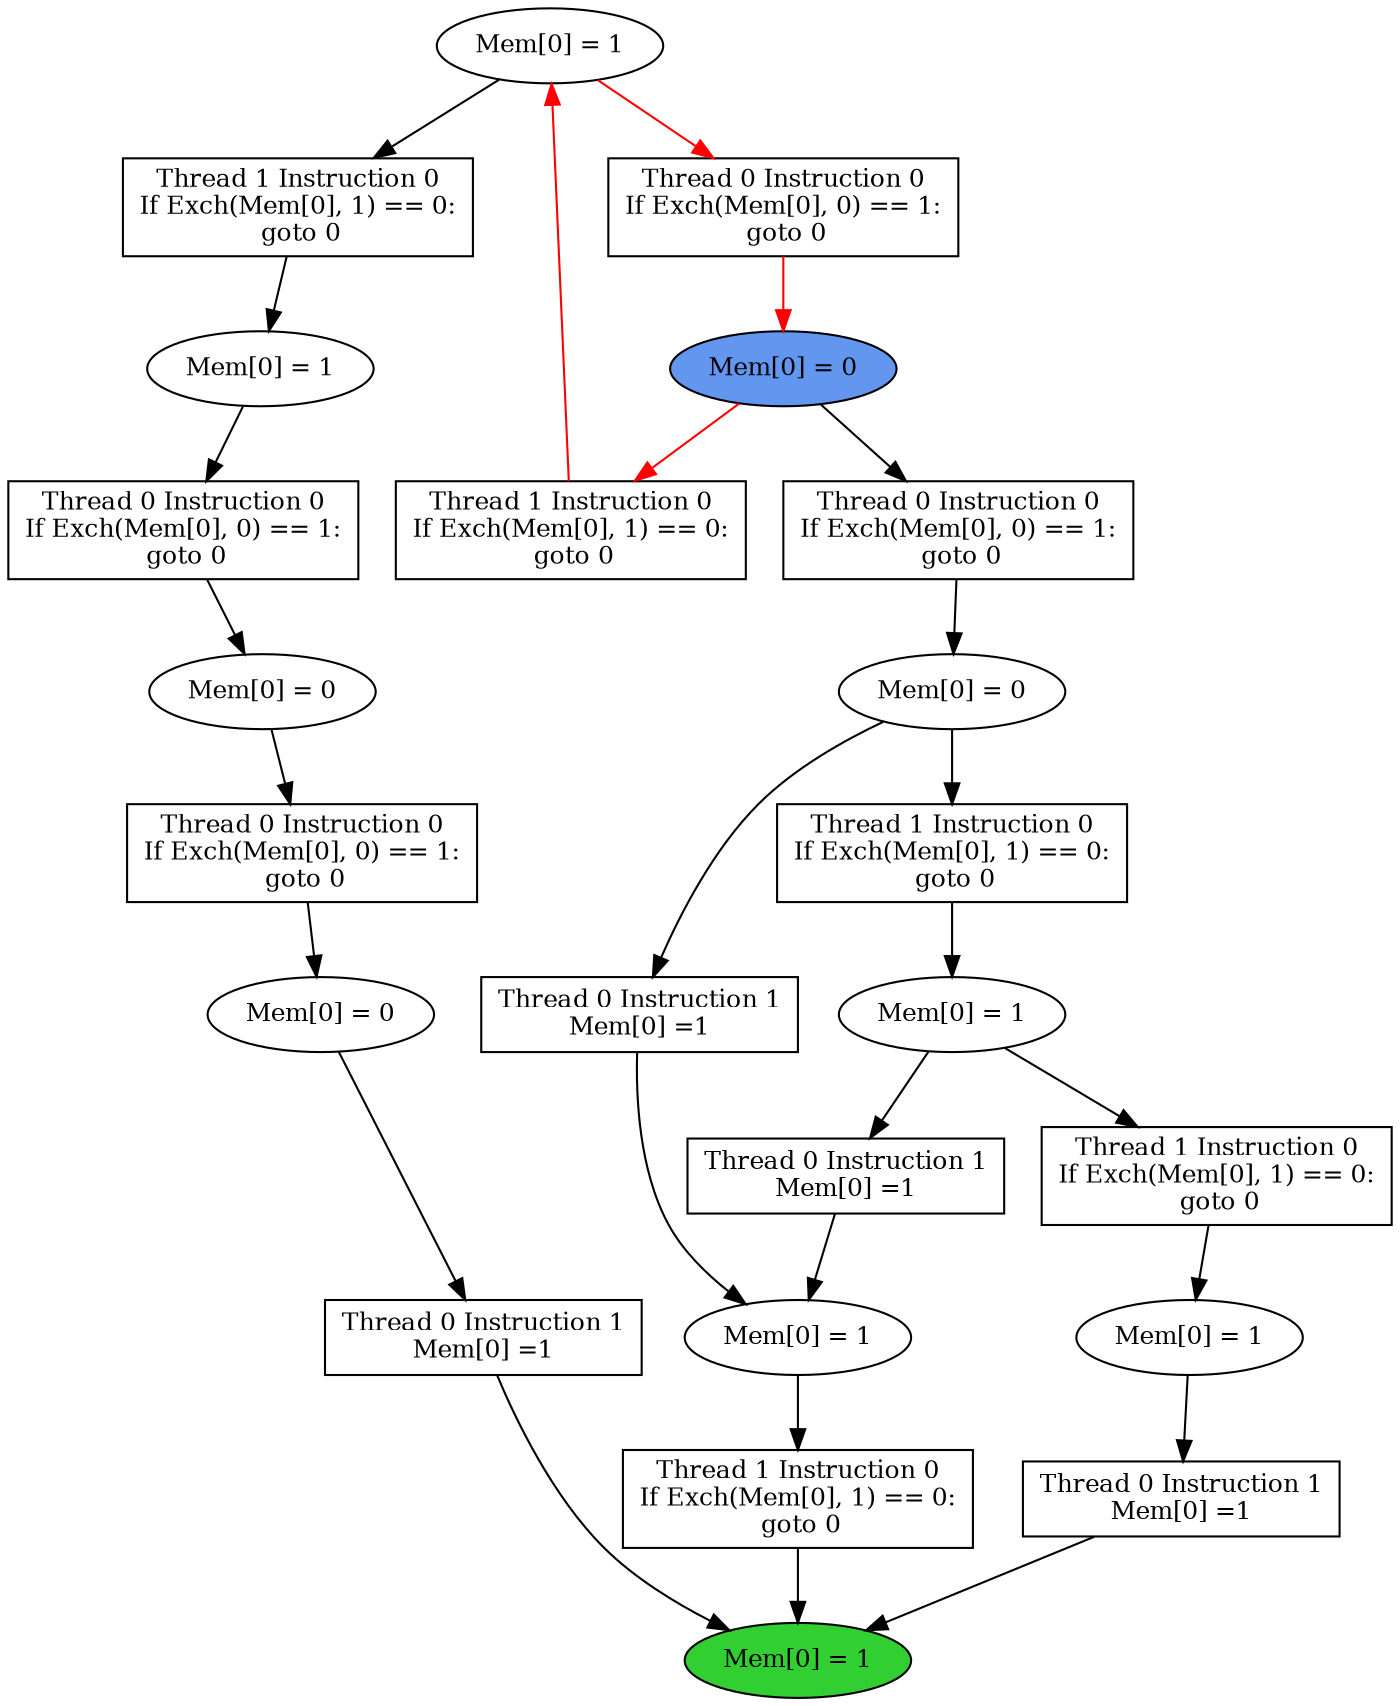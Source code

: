 digraph "graph" {
graph [fontsize=12]
node [fontsize=12]
edge [fontsize=12]
rankdir=TB;
"N24" -> "N23" [uuid = "<A0, S7>", color = "#000000", fontcolor = "#ffffff", style = "solid", label = "", dir = "forward", weight = "1"]
"N22" -> "N21" [uuid = "<A1, S6>", color = "#000000", fontcolor = "#ffffff", style = "solid", label = "", dir = "forward", weight = "1"]
"N15" -> "N14" [uuid = "<A2, S2>", color = "#000000", fontcolor = "#ffffff", style = "solid", label = "", dir = "forward", weight = "1"]
"N26" -> "N25" [uuid = "<A3, S1>", color = "#000000", fontcolor = "#ffffff", style = "solid", label = "", dir = "forward", weight = "1"]
"N33" -> "N30" [uuid = "<A4, S0>", color = "#ff0000", fontcolor = "#ffffff", style = "solid", label = "", dir = "back", weight = "1"]
"N19" -> "N18" [uuid = "<A5, S5>", color = "#000000", fontcolor = "#ffffff", style = "solid", label = "", dir = "forward", weight = "1"]
"N32" -> "N31" [uuid = "<A6, START$0>", color = "#ff0000", fontcolor = "#ffffff", style = "solid", label = "", dir = "forward", weight = "1"]
"N20" -> "N8" [uuid = "<A7, END$0>", color = "#000000", fontcolor = "#ffffff", style = "solid", label = "", dir = "forward", weight = "1"]
"N13" -> "N8" [uuid = "<A8, END$0>", color = "#000000", fontcolor = "#ffffff", style = "solid", label = "", dir = "forward", weight = "1"]
"N12" -> "N10" [uuid = "<A9, S4>", color = "#000000", fontcolor = "#ffffff", style = "solid", label = "", dir = "forward", weight = "1"]
"N11" -> "N10" [uuid = "<A10, S4>", color = "#000000", fontcolor = "#ffffff", style = "solid", label = "", dir = "forward", weight = "1"]
"N9" -> "N8" [uuid = "<A11, END$0>", color = "#000000", fontcolor = "#ffffff", style = "solid", label = "", dir = "forward", weight = "1"]
"N17" -> "N16" [uuid = "<A12, S3>", color = "#000000", fontcolor = "#ffffff", style = "solid", label = "", dir = "forward", weight = "1"]
"N25" -> "N24" [uuid = "<A0, S1>", color = "#000000", fontcolor = "#ffffff", style = "solid", label = "", dir = "forward", weight = "1"]
"N23" -> "N22" [uuid = "<A1, S7>", color = "#000000", fontcolor = "#ffffff", style = "solid", label = "", dir = "forward", weight = "1"]
"N16" -> "N15" [uuid = "<A2, S3>", color = "#000000", fontcolor = "#ffffff", style = "solid", label = "", dir = "forward", weight = "1"]
"N33" -> "N26" [uuid = "<A3, S0>", color = "#000000", fontcolor = "#ffffff", style = "solid", label = "", dir = "forward", weight = "1"]
"N31" -> "N30" [uuid = "<A4, START$0>", color = "#ff0000", fontcolor = "#ffffff", style = "solid", label = "", dir = "forward", weight = "1"]
"N31" -> "N19" [uuid = "<A5, START$0>", color = "#000000", fontcolor = "#ffffff", style = "solid", label = "", dir = "forward", weight = "1"]
"N33" -> "N32" [uuid = "<A6, S0>", color = "#ff0000", fontcolor = "#ffffff", style = "solid", label = "", dir = "forward", weight = "1"]
"N21" -> "N20" [uuid = "<A7, S6>", color = "#000000", fontcolor = "#ffffff", style = "solid", label = "", dir = "forward", weight = "1"]
"N14" -> "N13" [uuid = "<A8, S2>", color = "#000000", fontcolor = "#ffffff", style = "solid", label = "", dir = "forward", weight = "1"]
"N18" -> "N12" [uuid = "<A9, S5>", color = "#000000", fontcolor = "#ffffff", style = "solid", label = "", dir = "forward", weight = "1"]
"N16" -> "N11" [uuid = "<A10, S3>", color = "#000000", fontcolor = "#ffffff", style = "solid", label = "", dir = "forward", weight = "1"]
"N10" -> "N9" [uuid = "<A11, S4>", color = "#000000", fontcolor = "#ffffff", style = "solid", label = "", dir = "forward", weight = "1"]
"N18" -> "N17" [uuid = "<A12, S5>", color = "#000000", fontcolor = "#ffffff", style = "solid", label = "", dir = "forward", weight = "1"]
"N8" [uuid="END$0", label="Mem[0] = 1", fillcolor = "#31cf31", fontcolor = "#000000", shape = "ellipse", style = "filled, solid"]
"N9" [uuid="A11", label="Thread 1 Instruction 0
If Exch(Mem[0], 1) == 0:
 goto 0", fillcolor = "#ffffff", fontcolor = "#000000", shape = "box", style = "filled, solid"]
"N10" [uuid="S4", label="Mem[0] = 1", fillcolor = "#ffffff", fontcolor = "#000000", shape = "ellipse", style = "filled, solid"]
"N11" [uuid="A10", label="Thread 0 Instruction 1
Mem[0] =1", fillcolor = "#ffffff", fontcolor = "#000000", shape = "box", style = "filled, solid"]
"N12" [uuid="A9", label="Thread 0 Instruction 1
Mem[0] =1", fillcolor = "#ffffff", fontcolor = "#000000", shape = "box", style = "filled, solid"]
"N13" [uuid="A8", label="Thread 0 Instruction 1
Mem[0] =1", fillcolor = "#ffffff", fontcolor = "#000000", shape = "box", style = "filled, solid"]
"N14" [uuid="S2", label="Mem[0] = 1", fillcolor = "#ffffff", fontcolor = "#000000", shape = "ellipse", style = "filled, solid"]
"N15" [uuid="A2", label="Thread 1 Instruction 0
If Exch(Mem[0], 1) == 0:
 goto 0", fillcolor = "#ffffff", fontcolor = "#000000", shape = "box", style = "filled, solid"]
"N16" [uuid="S3", label="Mem[0] = 1", fillcolor = "#ffffff", fontcolor = "#000000", shape = "ellipse", style = "filled, solid"]
"N17" [uuid="A12", label="Thread 1 Instruction 0
If Exch(Mem[0], 1) == 0:
 goto 0", fillcolor = "#ffffff", fontcolor = "#000000", shape = "box", style = "filled, solid"]
"N18" [uuid="S5", label="Mem[0] = 0", fillcolor = "#ffffff", fontcolor = "#000000", shape = "ellipse", style = "filled, solid"]
"N19" [uuid="A5", label="Thread 0 Instruction 0
If Exch(Mem[0], 0) == 1:
 goto 0", fillcolor = "#ffffff", fontcolor = "#000000", shape = "box", style = "filled, solid"]
"N20" [uuid="A7", label="Thread 0 Instruction 1
Mem[0] =1", fillcolor = "#ffffff", fontcolor = "#000000", shape = "box", style = "filled, solid"]
"N21" [uuid="S6", label="Mem[0] = 0", fillcolor = "#ffffff", fontcolor = "#000000", shape = "ellipse", style = "filled, solid"]
"N22" [uuid="A1", label="Thread 0 Instruction 0
If Exch(Mem[0], 0) == 1:
 goto 0", fillcolor = "#ffffff", fontcolor = "#000000", shape = "box", style = "filled, solid"]
"N23" [uuid="S7", label="Mem[0] = 0", fillcolor = "#ffffff", fontcolor = "#000000", shape = "ellipse", style = "filled, solid"]
"N24" [uuid="A0", label="Thread 0 Instruction 0
If Exch(Mem[0], 0) == 1:
 goto 0", fillcolor = "#ffffff", fontcolor = "#000000", shape = "box", style = "filled, solid"]
"N25" [uuid="S1", label="Mem[0] = 1", fillcolor = "#ffffff", fontcolor = "#000000", shape = "ellipse", style = "filled, solid"]
"N26" [uuid="A3", label="Thread 1 Instruction 0
If Exch(Mem[0], 1) == 0:
 goto 0", fillcolor = "#ffffff", fontcolor = "#000000", shape = "box", style = "filled, solid"]
"N30" [uuid="A4", label="Thread 1 Instruction 0
If Exch(Mem[0], 1) == 0:
 goto 0", fillcolor = "#ffffff", fontcolor = "#000000", shape = "box", style = "filled, solid"]
"N31" [uuid="START$0", label="Mem[0] = 0", fillcolor = "#6396ef", fontcolor = "#000000", shape = "ellipse", style = "filled, solid"]
"N32" [uuid="A6", label="Thread 0 Instruction 0
If Exch(Mem[0], 0) == 1:
 goto 0", fillcolor = "#ffffff", fontcolor = "#000000", shape = "box", style = "filled, solid"]
"N33" [uuid="S0", label="Mem[0] = 1", fillcolor = "#ffffff", fontcolor = "#000000", shape = "ellipse", style = "filled, solid"]
}